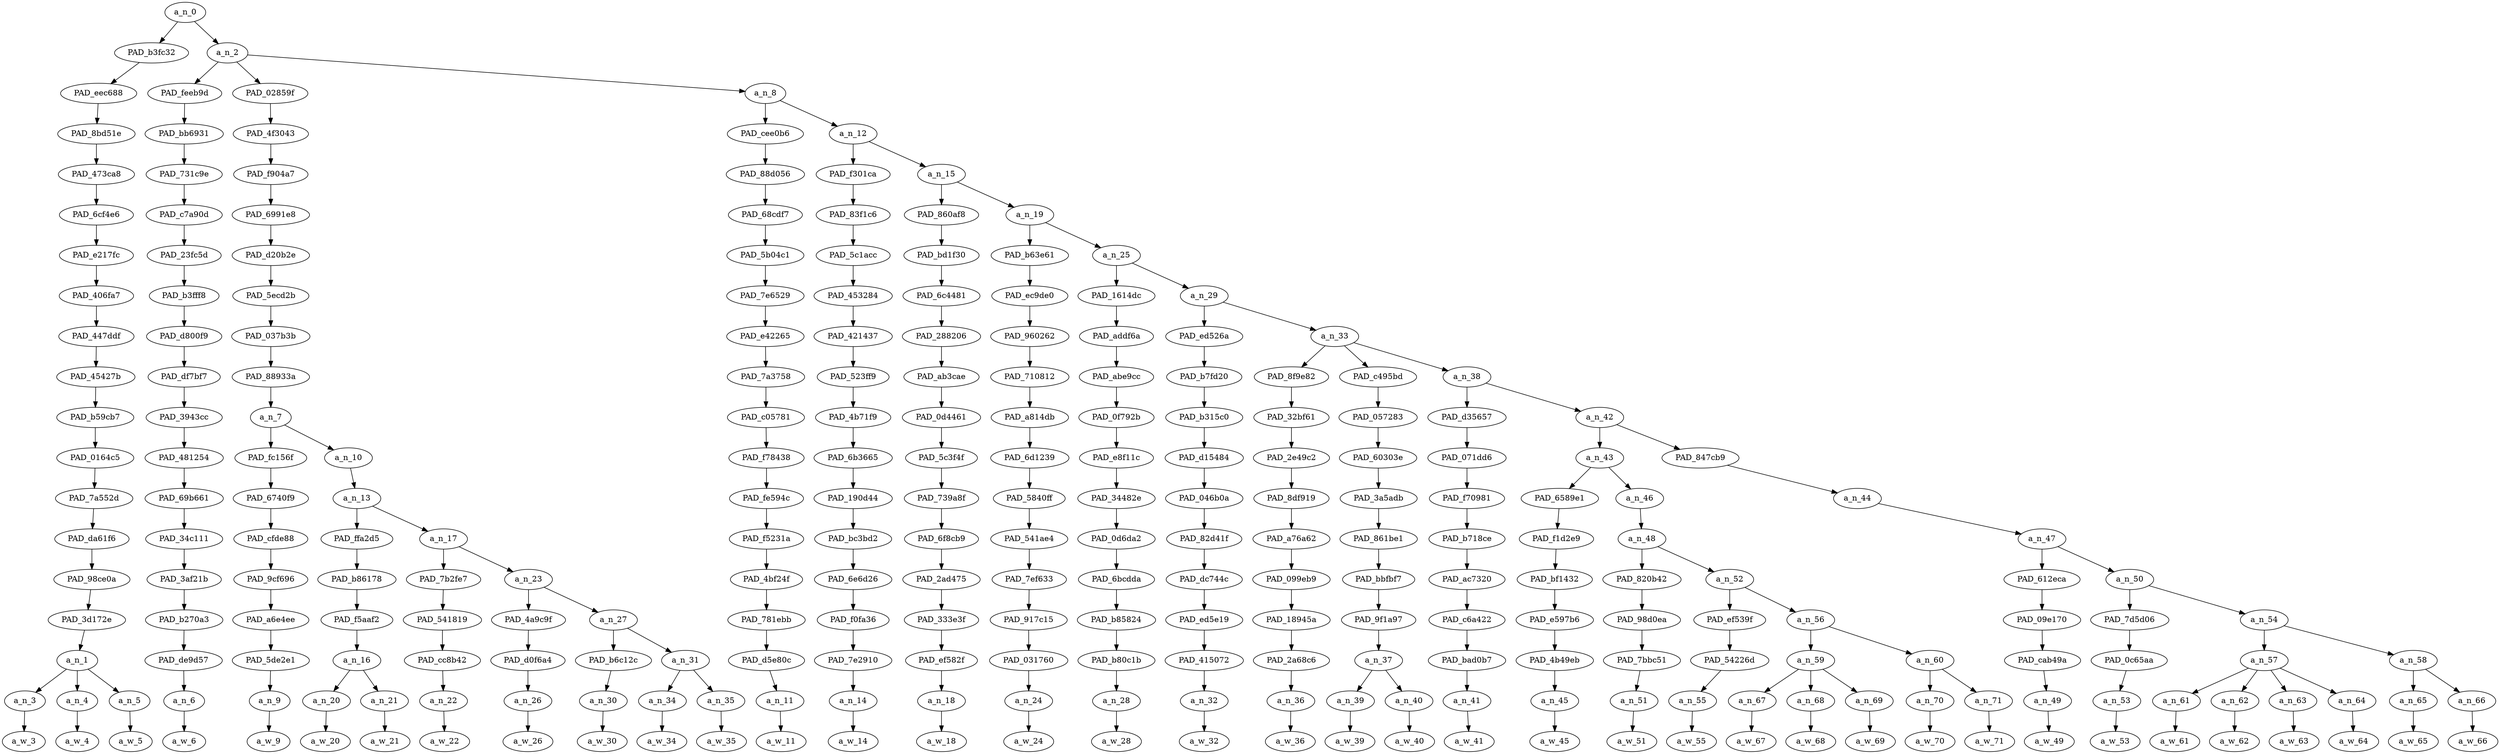strict digraph "" {
	a_n_0	[div_dir=1,
		index=0,
		level=18,
		pos="4.063944498697916,18!",
		text_span="[0, 1, 2, 3, 4, 5, 6, 7, 8, 9, 10, 11, 12, 13, 14, 15, 16, 17, 18, 19, 20, 21, 22, 23, 24, 25, 26, 27, 28, 29, 30, 31, 32, 33, 34, \
35, 36, 37]",
		value=1.00000000];
	PAD_b3fc32	[div_dir=1,
		index=0,
		level=17,
		pos="1.0,17!",
		text_span="[0, 1, 2]",
		value=0.06781263];
	a_n_0 -> PAD_b3fc32;
	a_n_2	[div_dir=1,
		index=1,
		level=17,
		pos="7.127888997395833,17!",
		text_span="[3, 4, 5, 6, 7, 8, 9, 10, 11, 12, 13, 14, 15, 16, 17, 18, 19, 20, 21, 22, 23, 24, 25, 26, 27, 28, 29, 30, 31, 32, 33, 34, 35, 36, \
37]",
		value=0.93138655];
	a_n_0 -> a_n_2;
	PAD_eec688	[div_dir=1,
		index=0,
		level=16,
		pos="1.0,16!",
		text_span="[0, 1, 2]",
		value=0.06781263];
	PAD_b3fc32 -> PAD_eec688;
	PAD_8bd51e	[div_dir=1,
		index=0,
		level=15,
		pos="1.0,15!",
		text_span="[0, 1, 2]",
		value=0.06781263];
	PAD_eec688 -> PAD_8bd51e;
	PAD_473ca8	[div_dir=1,
		index=0,
		level=14,
		pos="1.0,14!",
		text_span="[0, 1, 2]",
		value=0.06781263];
	PAD_8bd51e -> PAD_473ca8;
	PAD_6cf4e6	[div_dir=1,
		index=0,
		level=13,
		pos="1.0,13!",
		text_span="[0, 1, 2]",
		value=0.06781263];
	PAD_473ca8 -> PAD_6cf4e6;
	PAD_e217fc	[div_dir=1,
		index=0,
		level=12,
		pos="1.0,12!",
		text_span="[0, 1, 2]",
		value=0.06781263];
	PAD_6cf4e6 -> PAD_e217fc;
	PAD_406fa7	[div_dir=1,
		index=0,
		level=11,
		pos="1.0,11!",
		text_span="[0, 1, 2]",
		value=0.06781263];
	PAD_e217fc -> PAD_406fa7;
	PAD_447ddf	[div_dir=1,
		index=0,
		level=10,
		pos="1.0,10!",
		text_span="[0, 1, 2]",
		value=0.06781263];
	PAD_406fa7 -> PAD_447ddf;
	PAD_45427b	[div_dir=1,
		index=0,
		level=9,
		pos="1.0,9!",
		text_span="[0, 1, 2]",
		value=0.06781263];
	PAD_447ddf -> PAD_45427b;
	PAD_b59cb7	[div_dir=1,
		index=0,
		level=8,
		pos="1.0,8!",
		text_span="[0, 1, 2]",
		value=0.06781263];
	PAD_45427b -> PAD_b59cb7;
	PAD_0164c5	[div_dir=1,
		index=0,
		level=7,
		pos="1.0,7!",
		text_span="[0, 1, 2]",
		value=0.06781263];
	PAD_b59cb7 -> PAD_0164c5;
	PAD_7a552d	[div_dir=1,
		index=0,
		level=6,
		pos="1.0,6!",
		text_span="[0, 1, 2]",
		value=0.06781263];
	PAD_0164c5 -> PAD_7a552d;
	PAD_da61f6	[div_dir=1,
		index=0,
		level=5,
		pos="1.0,5!",
		text_span="[0, 1, 2]",
		value=0.06781263];
	PAD_7a552d -> PAD_da61f6;
	PAD_98ce0a	[div_dir=1,
		index=0,
		level=4,
		pos="1.0,4!",
		text_span="[0, 1, 2]",
		value=0.06781263];
	PAD_da61f6 -> PAD_98ce0a;
	PAD_3d172e	[div_dir=1,
		index=0,
		level=3,
		pos="1.0,3!",
		text_span="[0, 1, 2]",
		value=0.06781263];
	PAD_98ce0a -> PAD_3d172e;
	a_n_1	[div_dir=1,
		index=0,
		level=2,
		pos="1.0,2!",
		text_span="[0, 1, 2]",
		value=0.06781263];
	PAD_3d172e -> a_n_1;
	a_n_3	[div_dir=1,
		index=0,
		level=1,
		pos="0.0,1!",
		text_span="[0]",
		value=0.02516054];
	a_n_1 -> a_n_3;
	a_n_4	[div_dir=1,
		index=1,
		level=1,
		pos="1.0,1!",
		text_span="[1]",
		value=0.02187656];
	a_n_1 -> a_n_4;
	a_n_5	[div_dir=-1,
		index=2,
		level=1,
		pos="2.0,1!",
		text_span="[2]",
		value=0.02064522];
	a_n_1 -> a_n_5;
	a_w_3	[div_dir=0,
		index=0,
		level=0,
		pos="0,0!",
		text_span="[0]",
		value=the];
	a_n_3 -> a_w_3;
	a_w_4	[div_dir=0,
		index=1,
		level=0,
		pos="1,0!",
		text_span="[1]",
		value=founding];
	a_n_4 -> a_w_4;
	a_w_5	[div_dir=0,
		index=2,
		level=0,
		pos="2,0!",
		text_span="[2]",
		value=fathers];
	a_n_5 -> a_w_5;
	PAD_feeb9d	[div_dir=-1,
		index=1,
		level=16,
		pos="3.0,16!",
		text_span="[3]",
		value=0.01943674];
	a_n_2 -> PAD_feeb9d;
	PAD_02859f	[div_dir=1,
		index=2,
		level=16,
		pos="5.359375,16!",
		text_span="[4, 5, 6, 7, 8, 9, 10, 11]",
		value=0.15207747];
	a_n_2 -> PAD_02859f;
	a_n_8	[div_dir=1,
		index=3,
		level=16,
		pos="13.0242919921875,16!",
		text_span="[12, 13, 14, 15, 16, 17, 18, 19, 20, 21, 22, 23, 24, 25, 26, 27, 28, 29, 30, 31, 32, 33, 34, 35, 36, 37]",
		value=0.75907852];
	a_n_2 -> a_n_8;
	PAD_bb6931	[div_dir=-1,
		index=1,
		level=15,
		pos="3.0,15!",
		text_span="[3]",
		value=0.01943674];
	PAD_feeb9d -> PAD_bb6931;
	PAD_731c9e	[div_dir=-1,
		index=1,
		level=14,
		pos="3.0,14!",
		text_span="[3]",
		value=0.01943674];
	PAD_bb6931 -> PAD_731c9e;
	PAD_c7a90d	[div_dir=-1,
		index=1,
		level=13,
		pos="3.0,13!",
		text_span="[3]",
		value=0.01943674];
	PAD_731c9e -> PAD_c7a90d;
	PAD_23fc5d	[div_dir=-1,
		index=1,
		level=12,
		pos="3.0,12!",
		text_span="[3]",
		value=0.01943674];
	PAD_c7a90d -> PAD_23fc5d;
	PAD_b3fff8	[div_dir=-1,
		index=1,
		level=11,
		pos="3.0,11!",
		text_span="[3]",
		value=0.01943674];
	PAD_23fc5d -> PAD_b3fff8;
	PAD_d800f9	[div_dir=-1,
		index=1,
		level=10,
		pos="3.0,10!",
		text_span="[3]",
		value=0.01943674];
	PAD_b3fff8 -> PAD_d800f9;
	PAD_df7bf7	[div_dir=-1,
		index=1,
		level=9,
		pos="3.0,9!",
		text_span="[3]",
		value=0.01943674];
	PAD_d800f9 -> PAD_df7bf7;
	PAD_3943cc	[div_dir=-1,
		index=1,
		level=8,
		pos="3.0,8!",
		text_span="[3]",
		value=0.01943674];
	PAD_df7bf7 -> PAD_3943cc;
	PAD_481254	[div_dir=-1,
		index=1,
		level=7,
		pos="3.0,7!",
		text_span="[3]",
		value=0.01943674];
	PAD_3943cc -> PAD_481254;
	PAD_69b661	[div_dir=-1,
		index=1,
		level=6,
		pos="3.0,6!",
		text_span="[3]",
		value=0.01943674];
	PAD_481254 -> PAD_69b661;
	PAD_34c111	[div_dir=-1,
		index=1,
		level=5,
		pos="3.0,5!",
		text_span="[3]",
		value=0.01943674];
	PAD_69b661 -> PAD_34c111;
	PAD_3af21b	[div_dir=-1,
		index=1,
		level=4,
		pos="3.0,4!",
		text_span="[3]",
		value=0.01943674];
	PAD_34c111 -> PAD_3af21b;
	PAD_b270a3	[div_dir=-1,
		index=1,
		level=3,
		pos="3.0,3!",
		text_span="[3]",
		value=0.01943674];
	PAD_3af21b -> PAD_b270a3;
	PAD_de9d57	[div_dir=-1,
		index=1,
		level=2,
		pos="3.0,2!",
		text_span="[3]",
		value=0.01943674];
	PAD_b270a3 -> PAD_de9d57;
	a_n_6	[div_dir=-1,
		index=3,
		level=1,
		pos="3.0,1!",
		text_span="[3]",
		value=0.01943674];
	PAD_de9d57 -> a_n_6;
	a_w_6	[div_dir=0,
		index=3,
		level=0,
		pos="3,0!",
		text_span="[3]",
		value=was];
	a_n_6 -> a_w_6;
	PAD_4f3043	[div_dir=1,
		index=2,
		level=15,
		pos="5.359375,15!",
		text_span="[4, 5, 6, 7, 8, 9, 10, 11]",
		value=0.15207747];
	PAD_02859f -> PAD_4f3043;
	PAD_f904a7	[div_dir=1,
		index=2,
		level=14,
		pos="5.359375,14!",
		text_span="[4, 5, 6, 7, 8, 9, 10, 11]",
		value=0.15207747];
	PAD_4f3043 -> PAD_f904a7;
	PAD_6991e8	[div_dir=1,
		index=2,
		level=13,
		pos="5.359375,13!",
		text_span="[4, 5, 6, 7, 8, 9, 10, 11]",
		value=0.15207747];
	PAD_f904a7 -> PAD_6991e8;
	PAD_d20b2e	[div_dir=1,
		index=2,
		level=12,
		pos="5.359375,12!",
		text_span="[4, 5, 6, 7, 8, 9, 10, 11]",
		value=0.15207747];
	PAD_6991e8 -> PAD_d20b2e;
	PAD_5ecd2b	[div_dir=1,
		index=2,
		level=11,
		pos="5.359375,11!",
		text_span="[4, 5, 6, 7, 8, 9, 10, 11]",
		value=0.15207747];
	PAD_d20b2e -> PAD_5ecd2b;
	PAD_037b3b	[div_dir=1,
		index=2,
		level=10,
		pos="5.359375,10!",
		text_span="[4, 5, 6, 7, 8, 9, 10, 11]",
		value=0.15207747];
	PAD_5ecd2b -> PAD_037b3b;
	PAD_88933a	[div_dir=1,
		index=2,
		level=9,
		pos="5.359375,9!",
		text_span="[4, 5, 6, 7, 8, 9, 10, 11]",
		value=0.15207747];
	PAD_037b3b -> PAD_88933a;
	a_n_7	[div_dir=1,
		index=2,
		level=8,
		pos="5.359375,8!",
		text_span="[4, 5, 6, 7, 8, 9, 10, 11]",
		value=0.15207747];
	PAD_88933a -> a_n_7;
	PAD_fc156f	[div_dir=1,
		index=2,
		level=7,
		pos="4.0,7!",
		text_span="[4]",
		value=0.02001250];
	a_n_7 -> PAD_fc156f;
	a_n_10	[div_dir=1,
		index=3,
		level=7,
		pos="6.71875,7!",
		text_span="[5, 6, 7, 8, 9, 10, 11]",
		value=0.13179663];
	a_n_7 -> a_n_10;
	PAD_6740f9	[div_dir=1,
		index=2,
		level=6,
		pos="4.0,6!",
		text_span="[4]",
		value=0.02001250];
	PAD_fc156f -> PAD_6740f9;
	PAD_cfde88	[div_dir=1,
		index=2,
		level=5,
		pos="4.0,5!",
		text_span="[4]",
		value=0.02001250];
	PAD_6740f9 -> PAD_cfde88;
	PAD_9cf696	[div_dir=1,
		index=2,
		level=4,
		pos="4.0,4!",
		text_span="[4]",
		value=0.02001250];
	PAD_cfde88 -> PAD_9cf696;
	PAD_a6e4ee	[div_dir=1,
		index=2,
		level=3,
		pos="4.0,3!",
		text_span="[4]",
		value=0.02001250];
	PAD_9cf696 -> PAD_a6e4ee;
	PAD_5de2e1	[div_dir=1,
		index=2,
		level=2,
		pos="4.0,2!",
		text_span="[4]",
		value=0.02001250];
	PAD_a6e4ee -> PAD_5de2e1;
	a_n_9	[div_dir=1,
		index=4,
		level=1,
		pos="4.0,1!",
		text_span="[4]",
		value=0.02001250];
	PAD_5de2e1 -> a_n_9;
	a_w_9	[div_dir=0,
		index=4,
		level=0,
		pos="4,0!",
		text_span="[4]",
		value=white];
	a_n_9 -> a_w_9;
	a_n_13	[div_dir=1,
		index=3,
		level=6,
		pos="6.71875,6!",
		text_span="[5, 6, 7, 8, 9, 10, 11]",
		value=0.13154840];
	a_n_10 -> a_n_13;
	PAD_ffa2d5	[div_dir=1,
		index=3,
		level=5,
		pos="5.5,5!",
		text_span="[5, 6]",
		value=0.03902300];
	a_n_13 -> PAD_ffa2d5;
	a_n_17	[div_dir=1,
		index=4,
		level=5,
		pos="7.9375,5!",
		text_span="[7, 8, 9, 10, 11]",
		value=0.09227717];
	a_n_13 -> a_n_17;
	PAD_b86178	[div_dir=1,
		index=3,
		level=4,
		pos="5.5,4!",
		text_span="[5, 6]",
		value=0.03902300];
	PAD_ffa2d5 -> PAD_b86178;
	PAD_f5aaf2	[div_dir=1,
		index=3,
		level=3,
		pos="5.5,3!",
		text_span="[5, 6]",
		value=0.03902300];
	PAD_b86178 -> PAD_f5aaf2;
	a_n_16	[div_dir=1,
		index=3,
		level=2,
		pos="5.5,2!",
		text_span="[5, 6]",
		value=0.03902300];
	PAD_f5aaf2 -> a_n_16;
	a_n_20	[div_dir=1,
		index=5,
		level=1,
		pos="5.0,1!",
		text_span="[5]",
		value=0.01814271];
	a_n_16 -> a_n_20;
	a_n_21	[div_dir=1,
		index=6,
		level=1,
		pos="6.0,1!",
		text_span="[6]",
		value=0.02070431];
	a_n_16 -> a_n_21;
	a_w_20	[div_dir=0,
		index=5,
		level=0,
		pos="5,0!",
		text_span="[5]",
		value=the1];
	a_n_20 -> a_w_20;
	a_w_21	[div_dir=0,
		index=6,
		level=0,
		pos="6,0!",
		text_span="[6]",
		value=constitution];
	a_n_21 -> a_w_21;
	PAD_7b2fe7	[div_dir=1,
		index=4,
		level=4,
		pos="7.0,4!",
		text_span="[7]",
		value=0.01511943];
	a_n_17 -> PAD_7b2fe7;
	a_n_23	[div_dir=1,
		index=5,
		level=4,
		pos="8.875,4!",
		text_span="[8, 9, 10, 11]",
		value=0.07697535];
	a_n_17 -> a_n_23;
	PAD_541819	[div_dir=1,
		index=4,
		level=3,
		pos="7.0,3!",
		text_span="[7]",
		value=0.01511943];
	PAD_7b2fe7 -> PAD_541819;
	PAD_cc8b42	[div_dir=1,
		index=4,
		level=2,
		pos="7.0,2!",
		text_span="[7]",
		value=0.01511943];
	PAD_541819 -> PAD_cc8b42;
	a_n_22	[div_dir=1,
		index=7,
		level=1,
		pos="7.0,1!",
		text_span="[7]",
		value=0.01511943];
	PAD_cc8b42 -> a_n_22;
	a_w_22	[div_dir=0,
		index=7,
		level=0,
		pos="7,0!",
		text_span="[7]",
		value=was1];
	a_n_22 -> a_w_22;
	PAD_4a9c9f	[div_dir=-1,
		index=5,
		level=3,
		pos="8.0,3!",
		text_span="[8]",
		value=0.01554777];
	a_n_23 -> PAD_4a9c9f;
	a_n_27	[div_dir=1,
		index=6,
		level=3,
		pos="9.75,3!",
		text_span="[9, 10, 11]",
		value=0.06123560];
	a_n_23 -> a_n_27;
	PAD_d0f6a4	[div_dir=-1,
		index=5,
		level=2,
		pos="8.0,2!",
		text_span="[8]",
		value=0.01554777];
	PAD_4a9c9f -> PAD_d0f6a4;
	a_n_26	[div_dir=-1,
		index=8,
		level=1,
		pos="8.0,1!",
		text_span="[8]",
		value=0.01554777];
	PAD_d0f6a4 -> a_n_26;
	a_w_26	[div_dir=0,
		index=8,
		level=0,
		pos="8,0!",
		text_span="[8]",
		value=written];
	a_n_26 -> a_w_26;
	PAD_b6c12c	[div_dir=1,
		index=6,
		level=2,
		pos="9.0,2!",
		text_span="[9]",
		value=0.01728304];
	a_n_27 -> PAD_b6c12c;
	a_n_31	[div_dir=1,
		index=7,
		level=2,
		pos="10.5,2!",
		text_span="[10, 11]",
		value=0.04372423];
	a_n_27 -> a_n_31;
	a_n_30	[div_dir=1,
		index=9,
		level=1,
		pos="9.0,1!",
		text_span="[9]",
		value=0.01728304];
	PAD_b6c12c -> a_n_30;
	a_w_30	[div_dir=0,
		index=9,
		level=0,
		pos="9,0!",
		text_span="[9]",
		value=for];
	a_n_30 -> a_w_30;
	a_n_34	[div_dir=1,
		index=10,
		level=1,
		pos="10.0,1!",
		text_span="[10]",
		value=0.02032296];
	a_n_31 -> a_n_34;
	a_n_35	[div_dir=1,
		index=11,
		level=1,
		pos="11.0,1!",
		text_span="[11]",
		value=0.02320643];
	a_n_31 -> a_n_35;
	a_w_34	[div_dir=0,
		index=10,
		level=0,
		pos="10,0!",
		text_span="[10]",
		value=white1];
	a_n_34 -> a_w_34;
	a_w_35	[div_dir=0,
		index=11,
		level=0,
		pos="11,0!",
		text_span="[11]",
		value=americans];
	a_n_35 -> a_w_35;
	PAD_cee0b6	[div_dir=1,
		index=3,
		level=15,
		pos="12.0,15!",
		text_span="[12]",
		value=0.01585153];
	a_n_8 -> PAD_cee0b6;
	a_n_12	[div_dir=1,
		index=4,
		level=15,
		pos="14.048583984375,15!",
		text_span="[13, 14, 15, 16, 17, 18, 19, 20, 21, 22, 23, 24, 25, 26, 27, 28, 29, 30, 31, 32, 33, 34, 35, 36, 37]",
		value=0.74246162];
	a_n_8 -> a_n_12;
	PAD_88d056	[div_dir=1,
		index=3,
		level=14,
		pos="12.0,14!",
		text_span="[12]",
		value=0.01585153];
	PAD_cee0b6 -> PAD_88d056;
	PAD_68cdf7	[div_dir=1,
		index=3,
		level=13,
		pos="12.0,13!",
		text_span="[12]",
		value=0.01585153];
	PAD_88d056 -> PAD_68cdf7;
	PAD_5b04c1	[div_dir=1,
		index=3,
		level=12,
		pos="12.0,12!",
		text_span="[12]",
		value=0.01585153];
	PAD_68cdf7 -> PAD_5b04c1;
	PAD_7e6529	[div_dir=1,
		index=3,
		level=11,
		pos="12.0,11!",
		text_span="[12]",
		value=0.01585153];
	PAD_5b04c1 -> PAD_7e6529;
	PAD_e42265	[div_dir=1,
		index=3,
		level=10,
		pos="12.0,10!",
		text_span="[12]",
		value=0.01585153];
	PAD_7e6529 -> PAD_e42265;
	PAD_7a3758	[div_dir=1,
		index=3,
		level=9,
		pos="12.0,9!",
		text_span="[12]",
		value=0.01585153];
	PAD_e42265 -> PAD_7a3758;
	PAD_c05781	[div_dir=1,
		index=3,
		level=8,
		pos="12.0,8!",
		text_span="[12]",
		value=0.01585153];
	PAD_7a3758 -> PAD_c05781;
	PAD_f78438	[div_dir=1,
		index=4,
		level=7,
		pos="12.0,7!",
		text_span="[12]",
		value=0.01585153];
	PAD_c05781 -> PAD_f78438;
	PAD_fe594c	[div_dir=1,
		index=4,
		level=6,
		pos="12.0,6!",
		text_span="[12]",
		value=0.01585153];
	PAD_f78438 -> PAD_fe594c;
	PAD_f5231a	[div_dir=1,
		index=5,
		level=5,
		pos="12.0,5!",
		text_span="[12]",
		value=0.01585153];
	PAD_fe594c -> PAD_f5231a;
	PAD_4bf24f	[div_dir=1,
		index=6,
		level=4,
		pos="12.0,4!",
		text_span="[12]",
		value=0.01585153];
	PAD_f5231a -> PAD_4bf24f;
	PAD_781ebb	[div_dir=1,
		index=7,
		level=3,
		pos="12.0,3!",
		text_span="[12]",
		value=0.01585153];
	PAD_4bf24f -> PAD_781ebb;
	PAD_d5e80c	[div_dir=1,
		index=8,
		level=2,
		pos="12.0,2!",
		text_span="[12]",
		value=0.01585153];
	PAD_781ebb -> PAD_d5e80c;
	a_n_11	[div_dir=1,
		index=12,
		level=1,
		pos="12.0,1!",
		text_span="[12]",
		value=0.01585153];
	PAD_d5e80c -> a_n_11;
	a_w_11	[div_dir=0,
		index=12,
		level=0,
		pos="12,0!",
		text_span="[12]",
		value=because];
	a_n_11 -> a_w_11;
	PAD_f301ca	[div_dir=1,
		index=4,
		level=14,
		pos="13.0,14!",
		text_span="[13]",
		value=0.02097155];
	a_n_12 -> PAD_f301ca;
	a_n_15	[div_dir=1,
		index=5,
		level=14,
		pos="15.09716796875,14!",
		text_span="[14, 15, 16, 17, 18, 19, 20, 21, 22, 23, 24, 25, 26, 27, 28, 29, 30, 31, 32, 33, 34, 35, 36, 37]",
		value=0.72072235];
	a_n_12 -> a_n_15;
	PAD_83f1c6	[div_dir=1,
		index=4,
		level=13,
		pos="13.0,13!",
		text_span="[13]",
		value=0.02097155];
	PAD_f301ca -> PAD_83f1c6;
	PAD_5c1acc	[div_dir=1,
		index=4,
		level=12,
		pos="13.0,12!",
		text_span="[13]",
		value=0.02097155];
	PAD_83f1c6 -> PAD_5c1acc;
	PAD_453284	[div_dir=1,
		index=4,
		level=11,
		pos="13.0,11!",
		text_span="[13]",
		value=0.02097155];
	PAD_5c1acc -> PAD_453284;
	PAD_421437	[div_dir=1,
		index=4,
		level=10,
		pos="13.0,10!",
		text_span="[13]",
		value=0.02097155];
	PAD_453284 -> PAD_421437;
	PAD_523ff9	[div_dir=1,
		index=4,
		level=9,
		pos="13.0,9!",
		text_span="[13]",
		value=0.02097155];
	PAD_421437 -> PAD_523ff9;
	PAD_4b71f9	[div_dir=1,
		index=4,
		level=8,
		pos="13.0,8!",
		text_span="[13]",
		value=0.02097155];
	PAD_523ff9 -> PAD_4b71f9;
	PAD_6b3665	[div_dir=1,
		index=5,
		level=7,
		pos="13.0,7!",
		text_span="[13]",
		value=0.02097155];
	PAD_4b71f9 -> PAD_6b3665;
	PAD_190d44	[div_dir=1,
		index=5,
		level=6,
		pos="13.0,6!",
		text_span="[13]",
		value=0.02097155];
	PAD_6b3665 -> PAD_190d44;
	PAD_bc3bd2	[div_dir=1,
		index=6,
		level=5,
		pos="13.0,5!",
		text_span="[13]",
		value=0.02097155];
	PAD_190d44 -> PAD_bc3bd2;
	PAD_6e6d26	[div_dir=1,
		index=7,
		level=4,
		pos="13.0,4!",
		text_span="[13]",
		value=0.02097155];
	PAD_bc3bd2 -> PAD_6e6d26;
	PAD_f0fa36	[div_dir=1,
		index=8,
		level=3,
		pos="13.0,3!",
		text_span="[13]",
		value=0.02097155];
	PAD_6e6d26 -> PAD_f0fa36;
	PAD_7e2910	[div_dir=1,
		index=9,
		level=2,
		pos="13.0,2!",
		text_span="[13]",
		value=0.02097155];
	PAD_f0fa36 -> PAD_7e2910;
	a_n_14	[div_dir=1,
		index=13,
		level=1,
		pos="13.0,1!",
		text_span="[13]",
		value=0.02097155];
	PAD_7e2910 -> a_n_14;
	a_w_14	[div_dir=0,
		index=13,
		level=0,
		pos="13,0!",
		text_span="[13]",
		value=america];
	a_n_14 -> a_w_14;
	PAD_860af8	[div_dir=-1,
		index=5,
		level=13,
		pos="14.0,13!",
		text_span="[14]",
		value=0.01715029];
	a_n_15 -> PAD_860af8;
	a_n_19	[div_dir=1,
		index=6,
		level=13,
		pos="16.1943359375,13!",
		text_span="[15, 16, 17, 18, 19, 20, 21, 22, 23, 24, 25, 26, 27, 28, 29, 30, 31, 32, 33, 34, 35, 36, 37]",
		value=0.70283007];
	a_n_15 -> a_n_19;
	PAD_bd1f30	[div_dir=-1,
		index=5,
		level=12,
		pos="14.0,12!",
		text_span="[14]",
		value=0.01715029];
	PAD_860af8 -> PAD_bd1f30;
	PAD_6c4481	[div_dir=-1,
		index=5,
		level=11,
		pos="14.0,11!",
		text_span="[14]",
		value=0.01715029];
	PAD_bd1f30 -> PAD_6c4481;
	PAD_288206	[div_dir=-1,
		index=5,
		level=10,
		pos="14.0,10!",
		text_span="[14]",
		value=0.01715029];
	PAD_6c4481 -> PAD_288206;
	PAD_ab3cae	[div_dir=-1,
		index=5,
		level=9,
		pos="14.0,9!",
		text_span="[14]",
		value=0.01715029];
	PAD_288206 -> PAD_ab3cae;
	PAD_0d4461	[div_dir=-1,
		index=5,
		level=8,
		pos="14.0,8!",
		text_span="[14]",
		value=0.01715029];
	PAD_ab3cae -> PAD_0d4461;
	PAD_5c3f4f	[div_dir=-1,
		index=6,
		level=7,
		pos="14.0,7!",
		text_span="[14]",
		value=0.01715029];
	PAD_0d4461 -> PAD_5c3f4f;
	PAD_739a8f	[div_dir=-1,
		index=6,
		level=6,
		pos="14.0,6!",
		text_span="[14]",
		value=0.01715029];
	PAD_5c3f4f -> PAD_739a8f;
	PAD_6f8cb9	[div_dir=-1,
		index=7,
		level=5,
		pos="14.0,5!",
		text_span="[14]",
		value=0.01715029];
	PAD_739a8f -> PAD_6f8cb9;
	PAD_2ad475	[div_dir=-1,
		index=8,
		level=4,
		pos="14.0,4!",
		text_span="[14]",
		value=0.01715029];
	PAD_6f8cb9 -> PAD_2ad475;
	PAD_333e3f	[div_dir=-1,
		index=9,
		level=3,
		pos="14.0,3!",
		text_span="[14]",
		value=0.01715029];
	PAD_2ad475 -> PAD_333e3f;
	PAD_ef582f	[div_dir=-1,
		index=10,
		level=2,
		pos="14.0,2!",
		text_span="[14]",
		value=0.01715029];
	PAD_333e3f -> PAD_ef582f;
	a_n_18	[div_dir=-1,
		index=14,
		level=1,
		pos="14.0,1!",
		text_span="[14]",
		value=0.01715029];
	PAD_ef582f -> a_n_18;
	a_w_18	[div_dir=0,
		index=14,
		level=0,
		pos="14,0!",
		text_span="[14]",
		value=was2];
	a_n_18 -> a_w_18;
	PAD_b63e61	[div_dir=1,
		index=6,
		level=12,
		pos="15.0,12!",
		text_span="[15]",
		value=0.01772525];
	a_n_19 -> PAD_b63e61;
	a_n_25	[div_dir=1,
		index=7,
		level=12,
		pos="17.388671875,12!",
		text_span="[16, 17, 18, 19, 20, 21, 22, 23, 24, 25, 26, 27, 28, 29, 30, 31, 32, 33, 34, 35, 36, 37]",
		value=0.68433976];
	a_n_19 -> a_n_25;
	PAD_ec9de0	[div_dir=1,
		index=6,
		level=11,
		pos="15.0,11!",
		text_span="[15]",
		value=0.01772525];
	PAD_b63e61 -> PAD_ec9de0;
	PAD_960262	[div_dir=1,
		index=6,
		level=10,
		pos="15.0,10!",
		text_span="[15]",
		value=0.01772525];
	PAD_ec9de0 -> PAD_960262;
	PAD_710812	[div_dir=1,
		index=6,
		level=9,
		pos="15.0,9!",
		text_span="[15]",
		value=0.01772525];
	PAD_960262 -> PAD_710812;
	PAD_a814db	[div_dir=1,
		index=6,
		level=8,
		pos="15.0,8!",
		text_span="[15]",
		value=0.01772525];
	PAD_710812 -> PAD_a814db;
	PAD_6d1239	[div_dir=1,
		index=7,
		level=7,
		pos="15.0,7!",
		text_span="[15]",
		value=0.01772525];
	PAD_a814db -> PAD_6d1239;
	PAD_5840ff	[div_dir=1,
		index=7,
		level=6,
		pos="15.0,6!",
		text_span="[15]",
		value=0.01772525];
	PAD_6d1239 -> PAD_5840ff;
	PAD_541ae4	[div_dir=1,
		index=8,
		level=5,
		pos="15.0,5!",
		text_span="[15]",
		value=0.01772525];
	PAD_5840ff -> PAD_541ae4;
	PAD_7ef633	[div_dir=1,
		index=9,
		level=4,
		pos="15.0,4!",
		text_span="[15]",
		value=0.01772525];
	PAD_541ae4 -> PAD_7ef633;
	PAD_917c15	[div_dir=1,
		index=10,
		level=3,
		pos="15.0,3!",
		text_span="[15]",
		value=0.01772525];
	PAD_7ef633 -> PAD_917c15;
	PAD_031760	[div_dir=1,
		index=11,
		level=2,
		pos="15.0,2!",
		text_span="[15]",
		value=0.01772525];
	PAD_917c15 -> PAD_031760;
	a_n_24	[div_dir=1,
		index=15,
		level=1,
		pos="15.0,1!",
		text_span="[15]",
		value=0.01772525];
	PAD_031760 -> a_n_24;
	a_w_24	[div_dir=0,
		index=15,
		level=0,
		pos="15,0!",
		text_span="[15]",
		value=founded];
	a_n_24 -> a_w_24;
	PAD_1614dc	[div_dir=1,
		index=7,
		level=11,
		pos="16.0,11!",
		text_span="[16]",
		value=0.01844890];
	a_n_25 -> PAD_1614dc;
	a_n_29	[div_dir=1,
		index=8,
		level=11,
		pos="18.77734375,11!",
		text_span="[17, 18, 19, 20, 21, 22, 23, 24, 25, 26, 27, 28, 29, 30, 31, 32, 33, 34, 35, 36, 37]",
		value=0.66512124];
	a_n_25 -> a_n_29;
	PAD_addf6a	[div_dir=1,
		index=7,
		level=10,
		pos="16.0,10!",
		text_span="[16]",
		value=0.01844890];
	PAD_1614dc -> PAD_addf6a;
	PAD_abe9cc	[div_dir=1,
		index=7,
		level=9,
		pos="16.0,9!",
		text_span="[16]",
		value=0.01844890];
	PAD_addf6a -> PAD_abe9cc;
	PAD_0f792b	[div_dir=1,
		index=7,
		level=8,
		pos="16.0,8!",
		text_span="[16]",
		value=0.01844890];
	PAD_abe9cc -> PAD_0f792b;
	PAD_e8f11c	[div_dir=1,
		index=8,
		level=7,
		pos="16.0,7!",
		text_span="[16]",
		value=0.01844890];
	PAD_0f792b -> PAD_e8f11c;
	PAD_34482e	[div_dir=1,
		index=8,
		level=6,
		pos="16.0,6!",
		text_span="[16]",
		value=0.01844890];
	PAD_e8f11c -> PAD_34482e;
	PAD_0d6da2	[div_dir=1,
		index=9,
		level=5,
		pos="16.0,5!",
		text_span="[16]",
		value=0.01844890];
	PAD_34482e -> PAD_0d6da2;
	PAD_6bcdda	[div_dir=1,
		index=10,
		level=4,
		pos="16.0,4!",
		text_span="[16]",
		value=0.01844890];
	PAD_0d6da2 -> PAD_6bcdda;
	PAD_b85824	[div_dir=1,
		index=11,
		level=3,
		pos="16.0,3!",
		text_span="[16]",
		value=0.01844890];
	PAD_6bcdda -> PAD_b85824;
	PAD_b80c1b	[div_dir=1,
		index=12,
		level=2,
		pos="16.0,2!",
		text_span="[16]",
		value=0.01844890];
	PAD_b85824 -> PAD_b80c1b;
	a_n_28	[div_dir=1,
		index=16,
		level=1,
		pos="16.0,1!",
		text_span="[16]",
		value=0.01844890];
	PAD_b80c1b -> a_n_28;
	a_w_28	[div_dir=0,
		index=16,
		level=0,
		pos="16,0!",
		text_span="[16]",
		value=by];
	a_n_28 -> a_w_28;
	PAD_ed526a	[div_dir=1,
		index=8,
		level=10,
		pos="17.0,10!",
		text_span="[17]",
		value=0.02422693];
	a_n_29 -> PAD_ed526a;
	a_n_33	[div_dir=1,
		index=9,
		level=10,
		pos="20.5546875,10!",
		text_span="[18, 19, 20, 21, 22, 23, 24, 25, 26, 27, 28, 29, 30, 31, 32, 33, 34, 35, 36, 37]",
		value=0.64011162];
	a_n_29 -> a_n_33;
	PAD_b7fd20	[div_dir=1,
		index=8,
		level=9,
		pos="17.0,9!",
		text_span="[17]",
		value=0.02422693];
	PAD_ed526a -> PAD_b7fd20;
	PAD_b315c0	[div_dir=1,
		index=8,
		level=8,
		pos="17.0,8!",
		text_span="[17]",
		value=0.02422693];
	PAD_b7fd20 -> PAD_b315c0;
	PAD_d15484	[div_dir=1,
		index=9,
		level=7,
		pos="17.0,7!",
		text_span="[17]",
		value=0.02422693];
	PAD_b315c0 -> PAD_d15484;
	PAD_046b0a	[div_dir=1,
		index=9,
		level=6,
		pos="17.0,6!",
		text_span="[17]",
		value=0.02422693];
	PAD_d15484 -> PAD_046b0a;
	PAD_82d41f	[div_dir=1,
		index=10,
		level=5,
		pos="17.0,5!",
		text_span="[17]",
		value=0.02422693];
	PAD_046b0a -> PAD_82d41f;
	PAD_dc744c	[div_dir=1,
		index=11,
		level=4,
		pos="17.0,4!",
		text_span="[17]",
		value=0.02422693];
	PAD_82d41f -> PAD_dc744c;
	PAD_ed5e19	[div_dir=1,
		index=12,
		level=3,
		pos="17.0,3!",
		text_span="[17]",
		value=0.02422693];
	PAD_dc744c -> PAD_ed5e19;
	PAD_415072	[div_dir=1,
		index=13,
		level=2,
		pos="17.0,2!",
		text_span="[17]",
		value=0.02422693];
	PAD_ed5e19 -> PAD_415072;
	a_n_32	[div_dir=1,
		index=17,
		level=1,
		pos="17.0,1!",
		text_span="[17]",
		value=0.02422693];
	PAD_415072 -> a_n_32;
	a_w_32	[div_dir=0,
		index=17,
		level=0,
		pos="17,0!",
		text_span="[17]",
		value=whites];
	a_n_32 -> a_w_32;
	PAD_8f9e82	[div_dir=1,
		index=9,
		level=9,
		pos="18.0,9!",
		text_span="[18]",
		value=0.02239225];
	a_n_33 -> PAD_8f9e82;
	PAD_c495bd	[div_dir=1,
		index=10,
		level=9,
		pos="19.5,9!",
		text_span="[19, 20]",
		value=0.04418088];
	a_n_33 -> PAD_c495bd;
	a_n_38	[div_dir=1,
		index=11,
		level=9,
		pos="24.1640625,9!",
		text_span="[21, 22, 23, 24, 25, 26, 27, 28, 29, 30, 31, 32, 33, 34, 35, 36, 37]",
		value=0.57276359];
	a_n_33 -> a_n_38;
	PAD_32bf61	[div_dir=1,
		index=9,
		level=8,
		pos="18.0,8!",
		text_span="[18]",
		value=0.02239225];
	PAD_8f9e82 -> PAD_32bf61;
	PAD_2e49c2	[div_dir=1,
		index=10,
		level=7,
		pos="18.0,7!",
		text_span="[18]",
		value=0.02239225];
	PAD_32bf61 -> PAD_2e49c2;
	PAD_8df919	[div_dir=1,
		index=10,
		level=6,
		pos="18.0,6!",
		text_span="[18]",
		value=0.02239225];
	PAD_2e49c2 -> PAD_8df919;
	PAD_a76a62	[div_dir=1,
		index=11,
		level=5,
		pos="18.0,5!",
		text_span="[18]",
		value=0.02239225];
	PAD_8df919 -> PAD_a76a62;
	PAD_099eb9	[div_dir=1,
		index=12,
		level=4,
		pos="18.0,4!",
		text_span="[18]",
		value=0.02239225];
	PAD_a76a62 -> PAD_099eb9;
	PAD_18945a	[div_dir=1,
		index=13,
		level=3,
		pos="18.0,3!",
		text_span="[18]",
		value=0.02239225];
	PAD_099eb9 -> PAD_18945a;
	PAD_2a68c6	[div_dir=1,
		index=14,
		level=2,
		pos="18.0,2!",
		text_span="[18]",
		value=0.02239225];
	PAD_18945a -> PAD_2a68c6;
	a_n_36	[div_dir=1,
		index=18,
		level=1,
		pos="18.0,1!",
		text_span="[18]",
		value=0.02239225];
	PAD_2a68c6 -> a_n_36;
	a_w_36	[div_dir=0,
		index=18,
		level=0,
		pos="18,0!",
		text_span="[18]",
		value=build];
	a_n_36 -> a_w_36;
	PAD_057283	[div_dir=1,
		index=10,
		level=8,
		pos="19.5,8!",
		text_span="[19, 20]",
		value=0.04418088];
	PAD_c495bd -> PAD_057283;
	PAD_60303e	[div_dir=1,
		index=11,
		level=7,
		pos="19.5,7!",
		text_span="[19, 20]",
		value=0.04418088];
	PAD_057283 -> PAD_60303e;
	PAD_3a5adb	[div_dir=1,
		index=11,
		level=6,
		pos="19.5,6!",
		text_span="[19, 20]",
		value=0.04418088];
	PAD_60303e -> PAD_3a5adb;
	PAD_861be1	[div_dir=1,
		index=12,
		level=5,
		pos="19.5,5!",
		text_span="[19, 20]",
		value=0.04418088];
	PAD_3a5adb -> PAD_861be1;
	PAD_bbfbf7	[div_dir=1,
		index=13,
		level=4,
		pos="19.5,4!",
		text_span="[19, 20]",
		value=0.04418088];
	PAD_861be1 -> PAD_bbfbf7;
	PAD_9f1a97	[div_dir=1,
		index=14,
		level=3,
		pos="19.5,3!",
		text_span="[19, 20]",
		value=0.04418088];
	PAD_bbfbf7 -> PAD_9f1a97;
	a_n_37	[div_dir=1,
		index=15,
		level=2,
		pos="19.5,2!",
		text_span="[19, 20]",
		value=0.04418088];
	PAD_9f1a97 -> a_n_37;
	a_n_39	[div_dir=1,
		index=19,
		level=1,
		pos="19.0,1!",
		text_span="[19]",
		value=0.01886925];
	a_n_37 -> a_n_39;
	a_n_40	[div_dir=1,
		index=20,
		level=1,
		pos="20.0,1!",
		text_span="[20]",
		value=0.02516581];
	a_n_37 -> a_n_40;
	a_w_39	[div_dir=0,
		index=19,
		level=0,
		pos="19,0!",
		text_span="[19]",
		value=by1];
	a_n_39 -> a_w_39;
	a_w_40	[div_dir=0,
		index=20,
		level=0,
		pos="20,0!",
		text_span="[20]",
		value=white2];
	a_n_40 -> a_w_40;
	PAD_d35657	[div_dir=1,
		index=11,
		level=8,
		pos="21.0,8!",
		text_span="[21]",
		value=0.02009758];
	a_n_38 -> PAD_d35657;
	a_n_42	[div_dir=1,
		index=12,
		level=8,
		pos="27.328125,8!",
		text_span="[22, 23, 24, 25, 26, 27, 28, 29, 30, 31, 32, 33, 34, 35, 36, 37]",
		value=0.55191432];
	a_n_38 -> a_n_42;
	PAD_071dd6	[div_dir=1,
		index=12,
		level=7,
		pos="21.0,7!",
		text_span="[21]",
		value=0.02009758];
	PAD_d35657 -> PAD_071dd6;
	PAD_f70981	[div_dir=1,
		index=12,
		level=6,
		pos="21.0,6!",
		text_span="[21]",
		value=0.02009758];
	PAD_071dd6 -> PAD_f70981;
	PAD_b718ce	[div_dir=1,
		index=13,
		level=5,
		pos="21.0,5!",
		text_span="[21]",
		value=0.02009758];
	PAD_f70981 -> PAD_b718ce;
	PAD_ac7320	[div_dir=1,
		index=14,
		level=4,
		pos="21.0,4!",
		text_span="[21]",
		value=0.02009758];
	PAD_b718ce -> PAD_ac7320;
	PAD_c6a422	[div_dir=1,
		index=15,
		level=3,
		pos="21.0,3!",
		text_span="[21]",
		value=0.02009758];
	PAD_ac7320 -> PAD_c6a422;
	PAD_bad0b7	[div_dir=1,
		index=16,
		level=2,
		pos="21.0,2!",
		text_span="[21]",
		value=0.02009758];
	PAD_c6a422 -> PAD_bad0b7;
	a_n_41	[div_dir=1,
		index=21,
		level=1,
		pos="21.0,1!",
		text_span="[21]",
		value=0.02009758];
	PAD_bad0b7 -> a_n_41;
	a_w_41	[div_dir=0,
		index=21,
		level=0,
		pos="21,0!",
		text_span="[21]",
		value=for1];
	a_n_41 -> a_w_41;
	a_n_43	[div_dir=1,
		index=13,
		level=7,
		pos="23.15625,7!",
		text_span="[22, 23, 24, 25, 26, 27, 28, 29]",
		value=0.20567162];
	a_n_42 -> a_n_43;
	PAD_847cb9	[div_dir=1,
		index=14,
		level=7,
		pos="31.5,7!",
		text_span="[30, 31, 32, 33, 34, 35, 36, 37]",
		value=0.34548227];
	a_n_42 -> PAD_847cb9;
	PAD_6589e1	[div_dir=1,
		index=13,
		level=6,
		pos="22.0,6!",
		text_span="[22]",
		value=0.02670895];
	a_n_43 -> PAD_6589e1;
	a_n_46	[div_dir=1,
		index=14,
		level=6,
		pos="24.3125,6!",
		text_span="[23, 24, 25, 26, 27, 28, 29]",
		value=0.17859552];
	a_n_43 -> a_n_46;
	PAD_f1d2e9	[div_dir=1,
		index=14,
		level=5,
		pos="22.0,5!",
		text_span="[22]",
		value=0.02670895];
	PAD_6589e1 -> PAD_f1d2e9;
	PAD_bf1432	[div_dir=1,
		index=15,
		level=4,
		pos="22.0,4!",
		text_span="[22]",
		value=0.02670895];
	PAD_f1d2e9 -> PAD_bf1432;
	PAD_e597b6	[div_dir=1,
		index=16,
		level=3,
		pos="22.0,3!",
		text_span="[22]",
		value=0.02670895];
	PAD_bf1432 -> PAD_e597b6;
	PAD_4b49eb	[div_dir=1,
		index=17,
		level=2,
		pos="22.0,2!",
		text_span="[22]",
		value=0.02670895];
	PAD_e597b6 -> PAD_4b49eb;
	a_n_45	[div_dir=1,
		index=22,
		level=1,
		pos="22.0,1!",
		text_span="[22]",
		value=0.02670895];
	PAD_4b49eb -> a_n_45;
	a_w_45	[div_dir=0,
		index=22,
		level=0,
		pos="22,0!",
		text_span="[22]",
		value=whites1];
	a_n_45 -> a_w_45;
	a_n_48	[div_dir=1,
		index=15,
		level=5,
		pos="24.3125,5!",
		text_span="[23, 24, 25, 26, 27, 28, 29]",
		value=0.17826859];
	a_n_46 -> a_n_48;
	PAD_820b42	[div_dir=1,
		index=16,
		level=4,
		pos="23.0,4!",
		text_span="[23]",
		value=0.02022571];
	a_n_48 -> PAD_820b42;
	a_n_52	[div_dir=1,
		index=17,
		level=4,
		pos="25.625,4!",
		text_span="[24, 25, 26, 27, 28, 29]",
		value=0.15771594];
	a_n_48 -> a_n_52;
	PAD_98d0ea	[div_dir=1,
		index=17,
		level=3,
		pos="23.0,3!",
		text_span="[23]",
		value=0.02022571];
	PAD_820b42 -> PAD_98d0ea;
	PAD_7bbc51	[div_dir=1,
		index=18,
		level=2,
		pos="23.0,2!",
		text_span="[23]",
		value=0.02022571];
	PAD_98d0ea -> PAD_7bbc51;
	a_n_51	[div_dir=1,
		index=23,
		level=1,
		pos="23.0,1!",
		text_span="[23]",
		value=0.02022571];
	PAD_7bbc51 -> a_n_51;
	a_w_51	[div_dir=0,
		index=23,
		level=0,
		pos="23,0!",
		text_span="[23]",
		value=you];
	a_n_51 -> a_w_51;
	PAD_ef539f	[div_dir=1,
		index=18,
		level=3,
		pos="24.0,3!",
		text_span="[24]",
		value=0.02250038];
	a_n_52 -> PAD_ef539f;
	a_n_56	[div_dir=1,
		index=19,
		level=3,
		pos="27.25,3!",
		text_span="[25, 26, 27, 28, 29]",
		value=0.13489581];
	a_n_52 -> a_n_56;
	PAD_54226d	[div_dir=1,
		index=19,
		level=2,
		pos="24.0,2!",
		text_span="[24]",
		value=0.02250038];
	PAD_ef539f -> PAD_54226d;
	a_n_55	[div_dir=1,
		index=24,
		level=1,
		pos="24.0,1!",
		text_span="[24]",
		value=0.02250038];
	PAD_54226d -> a_n_55;
	a_w_55	[div_dir=0,
		index=24,
		level=0,
		pos="24,0!",
		text_span="[24]",
		value=need];
	a_n_55 -> a_w_55;
	a_n_59	[div_dir=1,
		index=20,
		level=2,
		pos="26.0,2!",
		text_span="[25, 26, 27]",
		value=0.06666359];
	a_n_56 -> a_n_59;
	a_n_60	[div_dir=1,
		index=21,
		level=2,
		pos="28.5,2!",
		text_span="[28, 29]",
		value=0.06799310];
	a_n_56 -> a_n_60;
	a_n_67	[div_dir=1,
		index=25,
		level=1,
		pos="25.0,1!",
		text_span="[25]",
		value=0.01763392];
	a_n_59 -> a_n_67;
	a_n_68	[div_dir=1,
		index=26,
		level=1,
		pos="26.0,1!",
		text_span="[26]",
		value=0.02064937];
	a_n_59 -> a_n_68;
	a_n_69	[div_dir=-1,
		index=27,
		level=1,
		pos="27.0,1!",
		text_span="[27]",
		value=0.02837276];
	a_n_59 -> a_n_69;
	a_w_67	[div_dir=0,
		index=25,
		level=0,
		pos="25,0!",
		text_span="[25]",
		value=a];
	a_n_67 -> a_w_67;
	a_w_68	[div_dir=0,
		index=26,
		level=0,
		pos="26,0!",
		text_span="[26]",
		value=history];
	a_n_68 -> a_w_68;
	a_w_69	[div_dir=0,
		index=27,
		level=0,
		pos="27,0!",
		text_span="[27]",
		value=lesson];
	a_n_69 -> a_w_69;
	a_n_70	[div_dir=1,
		index=28,
		level=1,
		pos="28.0,1!",
		text_span="[28]",
		value=0.03393817];
	a_n_60 -> a_n_70;
	a_n_71	[div_dir=1,
		index=29,
		level=1,
		pos="29.0,1!",
		text_span="[29]",
		value=0.03368454];
	a_n_60 -> a_n_71;
	a_w_70	[div_dir=0,
		index=28,
		level=0,
		pos="28,0!",
		text_span="[28]",
		value=dumb];
	a_n_70 -> a_w_70;
	a_w_71	[div_dir=0,
		index=29,
		level=0,
		pos="29,0!",
		text_span="[29]",
		value=fuck];
	a_n_71 -> a_w_71;
	a_n_44	[div_dir=1,
		index=15,
		level=6,
		pos="31.5,6!",
		text_span="[30, 31, 32, 33, 34, 35, 36, 37]",
		value=0.34548227];
	PAD_847cb9 -> a_n_44;
	a_n_47	[div_dir=1,
		index=16,
		level=5,
		pos="31.5,5!",
		text_span="[30, 31, 32, 33, 34, 35, 36, 37]",
		value=0.34480180];
	a_n_44 -> a_n_47;
	PAD_612eca	[div_dir=-1,
		index=18,
		level=4,
		pos="30.0,4!",
		text_span="[30]",
		value=0.03000869];
	a_n_47 -> PAD_612eca;
	a_n_50	[div_dir=1,
		index=19,
		level=4,
		pos="33.0,4!",
		text_span="[31, 32, 33, 34, 35, 36, 37]",
		value=0.31411263];
	a_n_47 -> a_n_50;
	PAD_09e170	[div_dir=-1,
		index=20,
		level=3,
		pos="30.0,3!",
		text_span="[30]",
		value=0.03000869];
	PAD_612eca -> PAD_09e170;
	PAD_cab49a	[div_dir=-1,
		index=22,
		level=2,
		pos="30.0,2!",
		text_span="[30]",
		value=0.03000869];
	PAD_09e170 -> PAD_cab49a;
	a_n_49	[div_dir=-1,
		index=30,
		level=1,
		pos="30.0,1!",
		text_span="[30]",
		value=0.03000869];
	PAD_cab49a -> a_n_49;
	a_w_49	[div_dir=0,
		index=30,
		level=0,
		pos="30,0!",
		text_span="[30]",
		value=usa];
	a_n_49 -> a_w_49;
	PAD_7d5d06	[div_dir=1,
		index=21,
		level=3,
		pos="31.0,3!",
		text_span="[31]",
		value=0.02200125];
	a_n_50 -> PAD_7d5d06;
	a_n_54	[div_dir=1,
		index=22,
		level=3,
		pos="35.0,3!",
		text_span="[32, 33, 34, 35, 36, 37]",
		value=0.29139780];
	a_n_50 -> a_n_54;
	PAD_0c65aa	[div_dir=1,
		index=23,
		level=2,
		pos="31.0,2!",
		text_span="[31]",
		value=0.02200125];
	PAD_7d5d06 -> PAD_0c65aa;
	a_n_53	[div_dir=1,
		index=31,
		level=1,
		pos="31.0,1!",
		text_span="[31]",
		value=0.02200125];
	PAD_0c65aa -> a_n_53;
	a_w_53	[div_dir=0,
		index=31,
		level=0,
		pos="31,0!",
		text_span="[31]",
		value=is];
	a_n_53 -> a_w_53;
	a_n_57	[div_dir=1,
		index=24,
		level=2,
		pos="33.5,2!",
		text_span="[32, 33, 34, 35]",
		value=0.18069254];
	a_n_54 -> a_n_57;
	a_n_58	[div_dir=1,
		index=25,
		level=2,
		pos="36.5,2!",
		text_span="[36, 37]",
		value=0.10999920];
	a_n_54 -> a_n_58;
	a_n_61	[div_dir=1,
		index=32,
		level=1,
		pos="32.0,1!",
		text_span="[32]",
		value=0.02160939];
	a_n_57 -> a_n_61;
	a_n_62	[div_dir=1,
		index=33,
		level=1,
		pos="33.0,1!",
		text_span="[33]",
		value=0.02818545];
	a_n_57 -> a_n_62;
	a_n_63	[div_dir=1,
		index=34,
		level=1,
		pos="34.0,1!",
		text_span="[34]",
		value=0.06265445];
	a_n_57 -> a_n_63;
	a_n_64	[div_dir=1,
		index=35,
		level=1,
		pos="35.0,1!",
		text_span="[35]",
		value=0.06784589];
	a_n_57 -> a_n_64;
	a_w_61	[div_dir=0,
		index=32,
		level=0,
		pos="32,0!",
		text_span="[32]",
		value=a1];
	a_n_61 -> a_w_61;
	a_w_62	[div_dir=0,
		index=33,
		level=0,
		pos="33,0!",
		text_span="[33]",
		value=white3];
	a_n_62 -> a_w_62;
	a_w_63	[div_dir=0,
		index=34,
		level=0,
		pos="34,0!",
		text_span="[34]",
		value=hoemland];
	a_n_63 -> a_w_63;
	a_w_64	[div_dir=0,
		index=35,
		level=0,
		pos="35,0!",
		text_span="[35]",
		value=fuckoff];
	a_n_64 -> a_w_64;
	a_n_65	[div_dir=1,
		index=36,
		level=1,
		pos="36.0,1!",
		text_span="[36]",
		value=0.07972556];
	a_n_58 -> a_n_65;
	a_n_66	[div_dir=1,
		index=37,
		level=1,
		pos="37.0,1!",
		text_span="[37]",
		value=0.02959259];
	a_n_58 -> a_n_66;
	a_w_65	[div_dir=0,
		index=36,
		level=0,
		pos="36,0!",
		text_span="[36]",
		value=kike];
	a_n_65 -> a_w_65;
	a_w_66	[div_dir=0,
		index=37,
		level=0,
		pos="37,0!",
		text_span="[37]",
		value=puppet];
	a_n_66 -> a_w_66;
}
